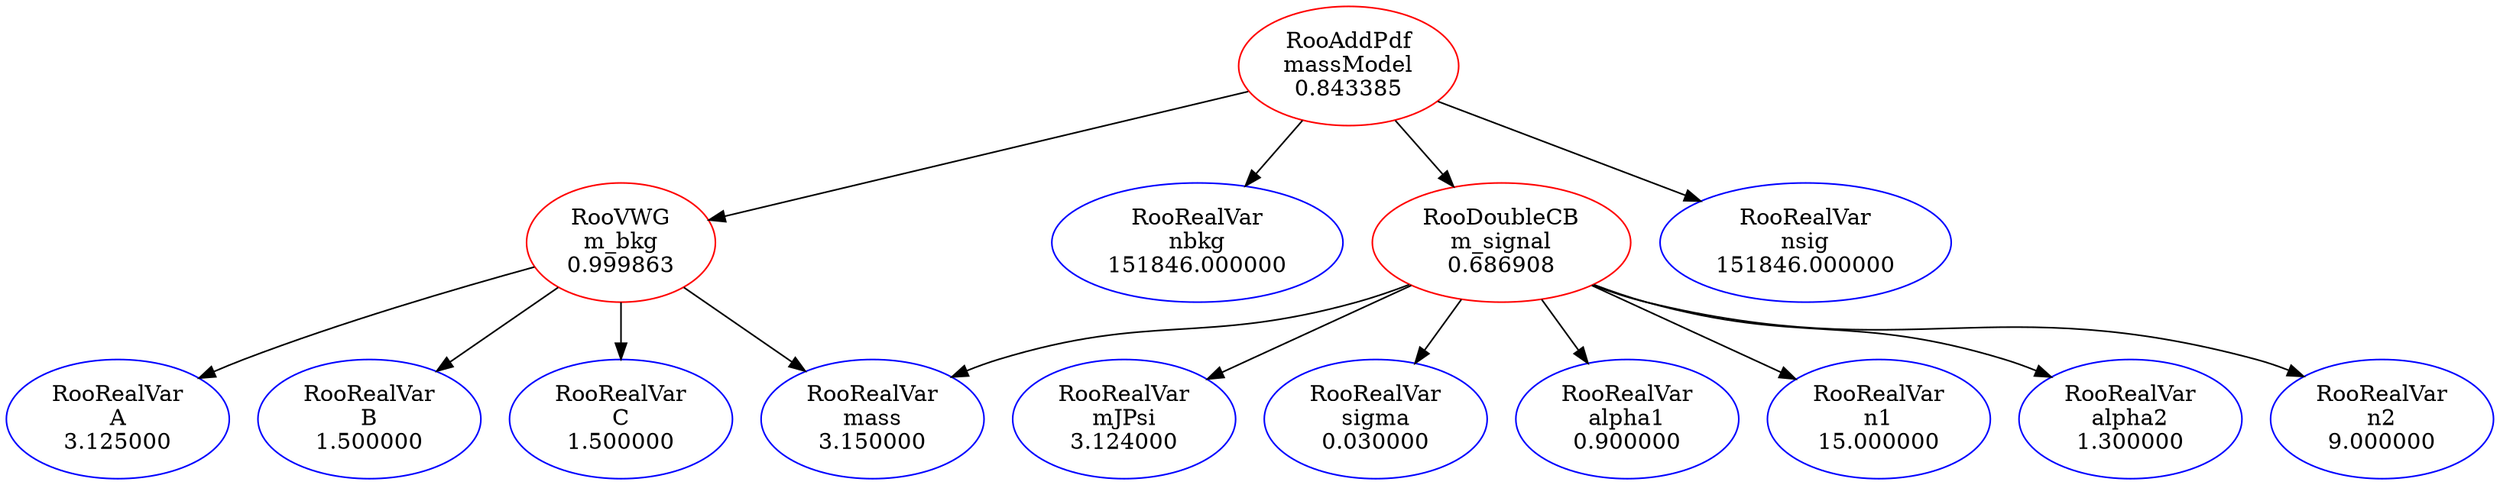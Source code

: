digraph "massModel"{
"massModel" [ color=red, label="RooAddPdf
massModel
0.843385"];
"m_bkg" [ color=red, label="RooVWG
m_bkg
0.999863"];
"mass" [ color=blue, label="RooRealVar
mass
3.150000"];
"A" [ color=blue, label="RooRealVar
A
3.125000"];
"B" [ color=blue, label="RooRealVar
B
1.500000"];
"C" [ color=blue, label="RooRealVar
C
1.500000"];
"nbkg" [ color=blue, label="RooRealVar
nbkg
151846.000000"];
"m_signal" [ color=red, label="RooDoubleCB
m_signal
0.686908"];
"mJPsi" [ color=blue, label="RooRealVar
mJPsi
3.124000"];
"sigma" [ color=blue, label="RooRealVar
sigma
0.030000"];
"alpha1" [ color=blue, label="RooRealVar
alpha1
0.900000"];
"n1" [ color=blue, label="RooRealVar
n1
15.000000"];
"alpha2" [ color=blue, label="RooRealVar
alpha2
1.300000"];
"n2" [ color=blue, label="RooRealVar
n2
9.000000"];
"nsig" [ color=blue, label="RooRealVar
nsig
151846.000000"];
"m_signal" -> "n1";
"m_signal" -> "alpha1";
"m_signal" -> "n2";
"m_signal" -> "alpha2";
"m_signal" -> "mJPsi";
"m_signal" -> "sigma";
"m_signal" -> "mass";
"m_bkg" -> "C";
"m_bkg" -> "A";
"m_bkg" -> "B";
"m_bkg" -> "mass";
"massModel" -> "m_signal";
"massModel" -> "m_bkg";
"massModel" -> "nsig";
"massModel" -> "nbkg";
}
